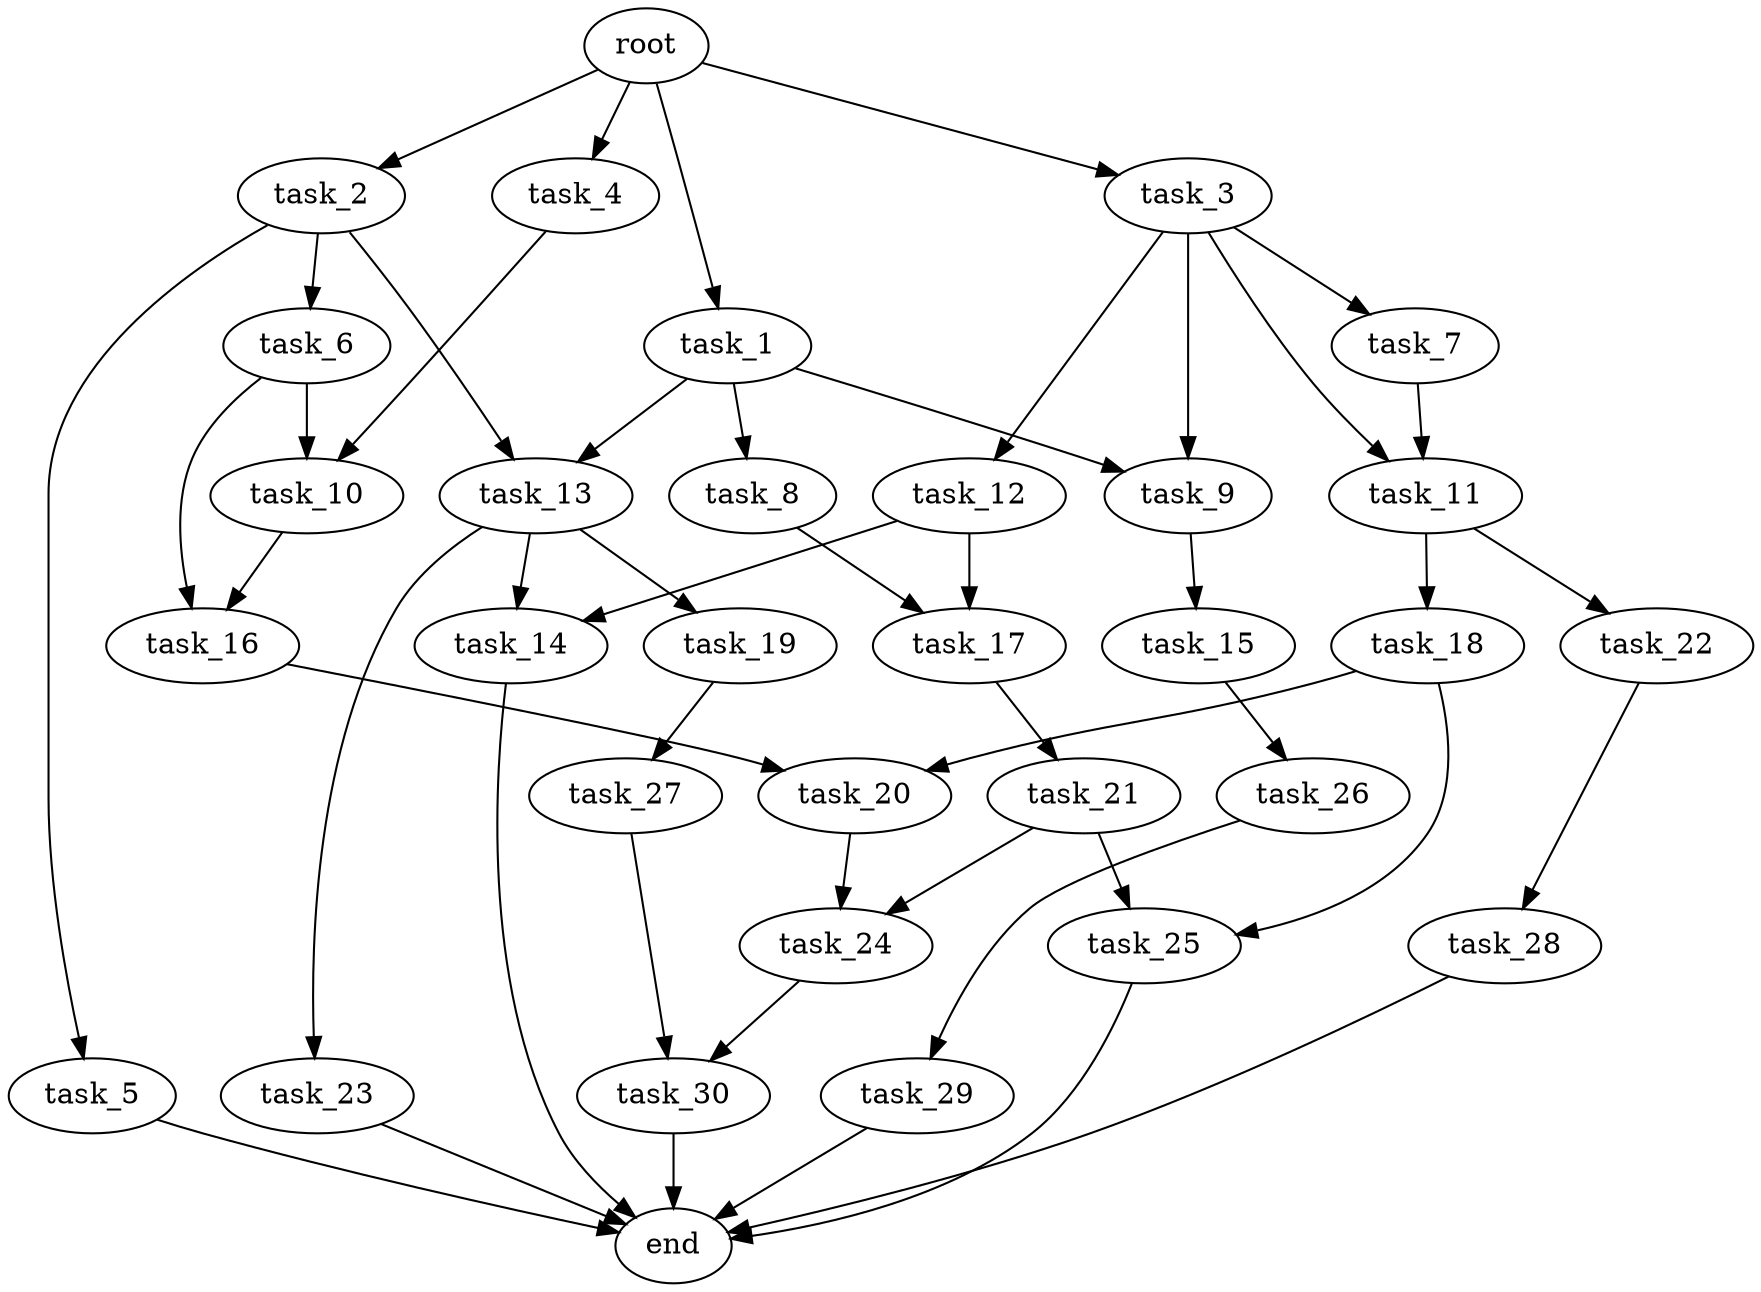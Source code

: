 digraph G {
  root [size="0.000000e+00"];
  task_1 [size="5.819323e+10"];
  task_2 [size="4.051940e+10"];
  task_3 [size="5.900773e+10"];
  task_4 [size="9.063129e+10"];
  task_5 [size="5.516388e+10"];
  task_6 [size="5.435150e+10"];
  task_7 [size="9.987283e+10"];
  task_8 [size="4.721567e+10"];
  task_9 [size="7.752197e+10"];
  task_10 [size="3.658820e+10"];
  task_11 [size="2.233843e+10"];
  task_12 [size="7.721676e+10"];
  task_13 [size="7.332535e+10"];
  task_14 [size="2.910701e+10"];
  task_15 [size="4.647547e+10"];
  task_16 [size="5.104610e+10"];
  task_17 [size="3.968455e+10"];
  task_18 [size="5.022171e+10"];
  task_19 [size="6.627122e+10"];
  task_20 [size="8.479970e+10"];
  task_21 [size="8.065594e+10"];
  task_22 [size="6.140746e+10"];
  task_23 [size="1.659270e+10"];
  task_24 [size="5.141853e+10"];
  task_25 [size="4.462758e+10"];
  task_26 [size="1.792273e+10"];
  task_27 [size="9.487170e+10"];
  task_28 [size="6.594474e+10"];
  task_29 [size="9.677388e+10"];
  task_30 [size="7.359462e+10"];
  end [size="0.000000e+00"];

  root -> task_1 [size="1.000000e-12"];
  root -> task_2 [size="1.000000e-12"];
  root -> task_3 [size="1.000000e-12"];
  root -> task_4 [size="1.000000e-12"];
  task_1 -> task_8 [size="4.721567e+08"];
  task_1 -> task_9 [size="3.876099e+08"];
  task_1 -> task_13 [size="3.666268e+08"];
  task_2 -> task_5 [size="5.516388e+08"];
  task_2 -> task_6 [size="5.435150e+08"];
  task_2 -> task_13 [size="3.666268e+08"];
  task_3 -> task_7 [size="9.987283e+08"];
  task_3 -> task_9 [size="3.876099e+08"];
  task_3 -> task_11 [size="1.116922e+08"];
  task_3 -> task_12 [size="7.721676e+08"];
  task_4 -> task_10 [size="1.829410e+08"];
  task_5 -> end [size="1.000000e-12"];
  task_6 -> task_10 [size="1.829410e+08"];
  task_6 -> task_16 [size="2.552305e+08"];
  task_7 -> task_11 [size="1.116922e+08"];
  task_8 -> task_17 [size="1.984227e+08"];
  task_9 -> task_15 [size="4.647547e+08"];
  task_10 -> task_16 [size="2.552305e+08"];
  task_11 -> task_18 [size="5.022171e+08"];
  task_11 -> task_22 [size="6.140746e+08"];
  task_12 -> task_14 [size="1.455350e+08"];
  task_12 -> task_17 [size="1.984227e+08"];
  task_13 -> task_14 [size="1.455350e+08"];
  task_13 -> task_19 [size="6.627122e+08"];
  task_13 -> task_23 [size="1.659270e+08"];
  task_14 -> end [size="1.000000e-12"];
  task_15 -> task_26 [size="1.792273e+08"];
  task_16 -> task_20 [size="4.239985e+08"];
  task_17 -> task_21 [size="8.065594e+08"];
  task_18 -> task_20 [size="4.239985e+08"];
  task_18 -> task_25 [size="2.231379e+08"];
  task_19 -> task_27 [size="9.487170e+08"];
  task_20 -> task_24 [size="2.570926e+08"];
  task_21 -> task_24 [size="2.570926e+08"];
  task_21 -> task_25 [size="2.231379e+08"];
  task_22 -> task_28 [size="6.594474e+08"];
  task_23 -> end [size="1.000000e-12"];
  task_24 -> task_30 [size="3.679731e+08"];
  task_25 -> end [size="1.000000e-12"];
  task_26 -> task_29 [size="9.677388e+08"];
  task_27 -> task_30 [size="3.679731e+08"];
  task_28 -> end [size="1.000000e-12"];
  task_29 -> end [size="1.000000e-12"];
  task_30 -> end [size="1.000000e-12"];
}
